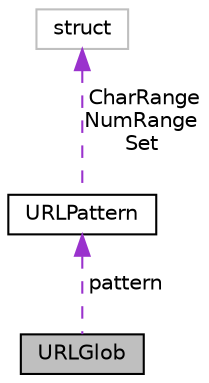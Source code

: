 digraph "URLGlob"
{
  edge [fontname="Helvetica",fontsize="10",labelfontname="Helvetica",labelfontsize="10"];
  node [fontname="Helvetica",fontsize="10",shape=record];
  Node1 [label="URLGlob",height=0.2,width=0.4,color="black", fillcolor="grey75", style="filled", fontcolor="black"];
  Node2 -> Node1 [dir="back",color="darkorchid3",fontsize="10",style="dashed",label=" pattern" ,fontname="Helvetica"];
  Node2 [label="URLPattern",height=0.2,width=0.4,color="black", fillcolor="white", style="filled",URL="$struct_u_r_l_pattern.html"];
  Node3 -> Node2 [dir="back",color="darkorchid3",fontsize="10",style="dashed",label=" CharRange\nNumRange\nSet" ,fontname="Helvetica"];
  Node3 [label="struct",height=0.2,width=0.4,color="grey75", fillcolor="white", style="filled"];
}
